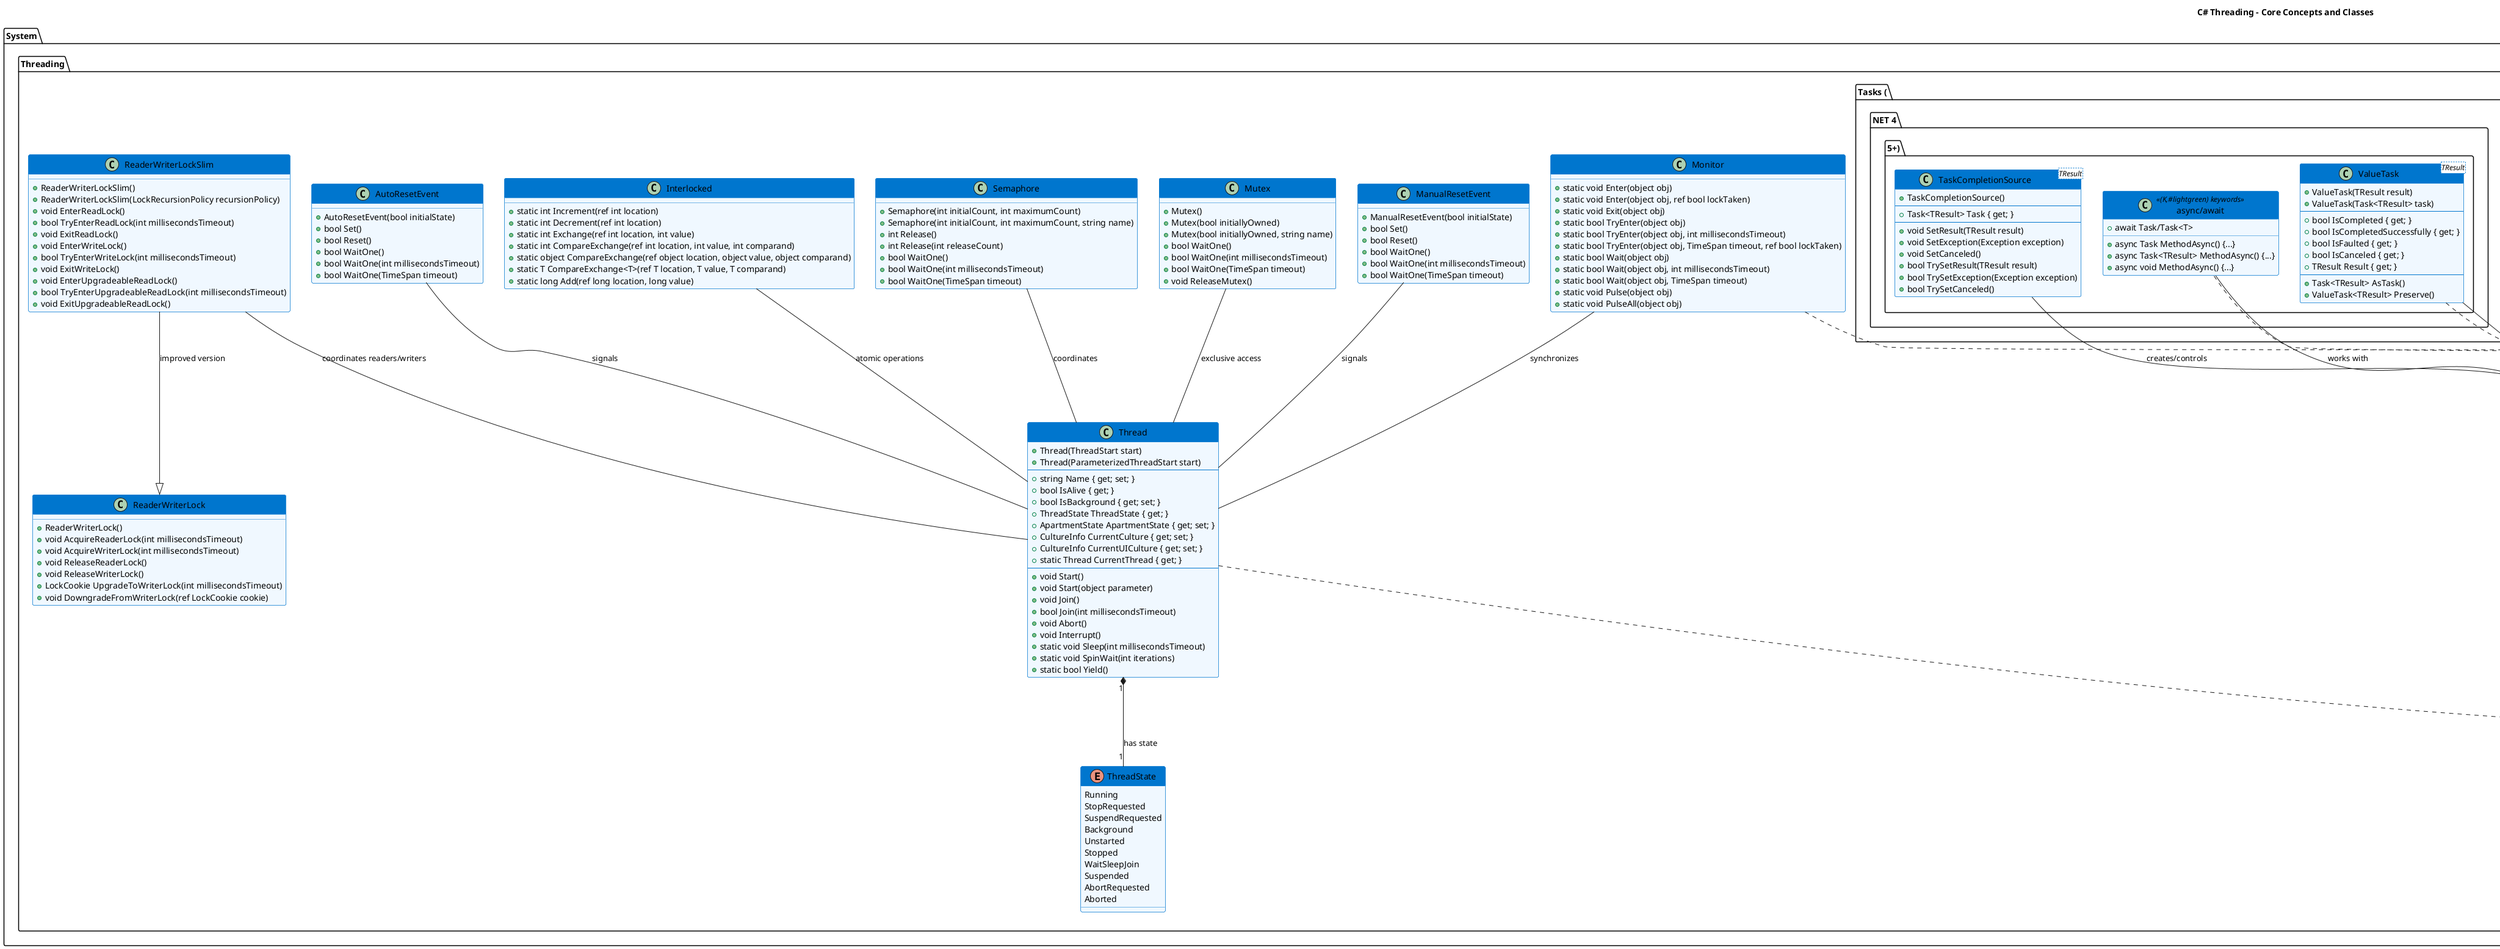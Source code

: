 @startuml csharp_threading

title C# Threading - Core Concepts and Classes

skinparam {
  BackgroundColor white
  ClassBackgroundColor #f0f8ff
  ClassBorderColor #0076ce
  ClassHeaderBackgroundColor #0076ce
  ClassHeaderFontColor white
  NoteBackgroundColor #ffffcc
  NoteBorderColor #999999
}

package "System.Threading" {
  class Thread {
    + Thread(ThreadStart start)
    + Thread(ParameterizedThreadStart start)
    --
    + string Name { get; set; }
    + bool IsAlive { get; }
    + bool IsBackground { get; set; }
    + ThreadState ThreadState { get; }
    + ApartmentState ApartmentState { get; set; }
    + CultureInfo CurrentCulture { get; set; }
    + CultureInfo CurrentUICulture { get; set; }
    + static Thread CurrentThread { get; }
    --
    + void Start()
    + void Start(object parameter)
    + void Join()
    + bool Join(int millisecondsTimeout)
    + void Abort()
    + void Interrupt()
    + static void Sleep(int millisecondsTimeout)
    + static void SpinWait(int iterations)
    + static bool Yield()
  }
  
  enum ThreadState {
    Running
    StopRequested
    SuspendRequested
    Background
    Unstarted
    Stopped
    WaitSleepJoin
    Suspended
    AbortRequested
    Aborted
  }
  
  class ThreadPool {
    + static bool QueueUserWorkItem(WaitCallback callBack)
    + static bool QueueUserWorkItem(WaitCallback callBack, object state)
    + static void GetAvailableThreads(out int workerThreads, out int completionPortThreads)
    + static void GetMaxThreads(out int workerThreads, out int completionPortThreads)
    + static void SetMaxThreads(int workerThreads, int completionPortThreads)
    + static bool UnsafeQueueUserWorkItem(WaitCallback callBack, object state)
  }
  
  class Monitor {
    + static void Enter(object obj)
    + static void Enter(object obj, ref bool lockTaken)
    + static void Exit(object obj)
    + static bool TryEnter(object obj)
    + static bool TryEnter(object obj, int millisecondsTimeout)
    + static bool TryEnter(object obj, TimeSpan timeout, ref bool lockTaken)
    + static bool Wait(object obj)
    + static bool Wait(object obj, int millisecondsTimeout)
    + static bool Wait(object obj, TimeSpan timeout)
    + static void Pulse(object obj)
    + static void PulseAll(object obj)
  }
  
  class Interlocked {
    + static int Increment(ref int location)
    + static int Decrement(ref int location)
    + static int Exchange(ref int location, int value)
    + static int CompareExchange(ref int location, int value, int comparand)
    + static object CompareExchange(ref object location, object value, object comparand)
    + static T CompareExchange<T>(ref T location, T value, T comparand)
    + static long Add(ref long location, long value)
  }
  
  class AutoResetEvent {
    + AutoResetEvent(bool initialState)
    + bool Set()
    + bool Reset()
    + bool WaitOne()
    + bool WaitOne(int millisecondsTimeout)
    + bool WaitOne(TimeSpan timeout)
  }
  
  class ManualResetEvent {
    + ManualResetEvent(bool initialState)
    + bool Set()
    + bool Reset()
    + bool WaitOne()
    + bool WaitOne(int millisecondsTimeout)
    + bool WaitOne(TimeSpan timeout)
  }
  
  class Mutex {
    + Mutex()
    + Mutex(bool initiallyOwned)
    + Mutex(bool initiallyOwned, string name)
    + bool WaitOne()
    + bool WaitOne(int millisecondsTimeout)
    + bool WaitOne(TimeSpan timeout)
    + void ReleaseMutex()
  }
  
  class Semaphore {
    + Semaphore(int initialCount, int maximumCount)
    + Semaphore(int initialCount, int maximumCount, string name)
    + int Release()
    + int Release(int releaseCount)
    + bool WaitOne()
    + bool WaitOne(int millisecondsTimeout)
    + bool WaitOne(TimeSpan timeout)
  }
  
  class ReaderWriterLock {
    + ReaderWriterLock()
    + void AcquireReaderLock(int millisecondsTimeout)
    + void AcquireWriterLock(int millisecondsTimeout)
    + void ReleaseReaderLock()
    + void ReleaseWriterLock()
    + LockCookie UpgradeToWriterLock(int millisecondsTimeout)
    + void DowngradeFromWriterLock(ref LockCookie cookie)
  }
  
  class ReaderWriterLockSlim {
    + ReaderWriterLockSlim()
    + ReaderWriterLockSlim(LockRecursionPolicy recursionPolicy)
    + void EnterReadLock()
    + bool TryEnterReadLock(int millisecondsTimeout)
    + void ExitReadLock()
    + void EnterWriteLock()
    + bool TryEnterWriteLock(int millisecondsTimeout)
    + void ExitWriteLock()
    + void EnterUpgradeableReadLock()
    + bool TryEnterUpgradeableReadLock(int millisecondsTimeout)
    + void ExitUpgradeableReadLock()
  }
}

package "System.Threading.Tasks" {
  class Task {
    + Task(Action action)
    + Task(Action<object> action, object state)
    + Task(Action action, CancellationToken cancellationToken)
    --
    + TaskStatus Status { get; }
    + bool IsCompleted { get; }
    + bool IsCanceled { get; }
    + bool IsFaulted { get; }
    + AggregateException Exception { get; }
    + static TaskFactory Factory { get; }
    --
    + void Start()
    + void Wait()
    + bool Wait(int millisecondsTimeout)
    + Task ContinueWith(Action<Task> continuationAction)
    + Task<TResult> ContinueWith<TResult>(Func<Task, TResult> continuationFunction)
    + Task<TResult> ContinueWith<TResult>(Func<Task, TResult> continuationFunction, CancellationToken cancellationToken)
    + static Task Delay(int millisecondsDelay)
    + static Task<TResult> FromResult<TResult>(TResult result)
    + static Task FromException(Exception exception)
    + static Task WhenAll(IEnumerable<Task> tasks)
    + static Task<TResult[]> WhenAll<TResult>(IEnumerable<Task<TResult>> tasks)
    + static Task WhenAny(Task[] tasks)
    + static Task<Task<TResult>> WhenAny<TResult>(Task<TResult>[] tasks)
    + static Task Run(Action action)
    + static Task Run(Func<Task> function)
    + static Task<TResult> Run<TResult>(Func<TResult> function)
    + static Task<TResult> Run<TResult>(Func<Task<TResult>> function)
  }
  
  class "Task<TResult>" as TaskGeneric {
    + Task(Func<TResult> function)
    + Task(Func<object, TResult> function, object state)
    --
    + TResult Result { get; }
    --
    + Task<TContinuationResult> ContinueWith<TContinuationResult>(Func<Task<TResult>, TContinuationResult> continuationFunction)
  }
  
  class TaskFactory {
    + TaskFactory()
    + TaskFactory(CancellationToken cancellationToken)
    + TaskFactory(TaskScheduler scheduler)
    --
    + Task StartNew(Action action)
    + Task<TResult> StartNew<TResult>(Func<TResult> function)
    + Task ContinueWhenAll(Task[] tasks, Action<Task[]> continuationAction)
    + Task<TResult> ContinueWhenAll<TResult>(Task[] tasks, Func<Task[], TResult> continuationFunction)
    + Task ContinueWhenAny(Task[] tasks, Action<Task> continuationAction)
    + Task<TResult> ContinueWhenAny<TResult>(Task[] tasks, Func<Task, TResult> continuationFunction)
  }
  
  class TaskScheduler {
    + static TaskScheduler Default { get; }
    + static TaskScheduler Current { get; }
    --
    # abstract void QueueTask(Task task)
    # abstract bool TryExecuteTaskInline(Task task, bool taskWasPreviouslyQueued)
    + static TaskScheduler FromCurrentSynchronizationContext()
  }
  
  class Parallel {
    + static ParallelLoopResult For(int fromInclusive, int toExclusive, Action<int> body)
    + static ParallelLoopResult For(int fromInclusive, int toExclusive, ParallelOptions parallelOptions, Action<int> body)
    + static ParallelLoopResult ForEach<TSource>(IEnumerable<TSource> source, Action<TSource> body)
    + static ParallelLoopResult ForEach<TSource>(IEnumerable<TSource> source, ParallelOptions parallelOptions, Action<TSource> body)
    + static void Invoke(params Action[] actions)
    + static void Invoke(ParallelOptions parallelOptions, params Action[] actions)
  }
}

package "System.Threading.Tasks (.NET 4.5+)" {
  class "async/await" as AsyncAwait << (K,#lightgreen) keywords >> {
    + async Task MethodAsync() {...}
    + async Task<TResult> MethodAsync() {...}
    + async void MethodAsync() {...}
    + await Task/Task<T>
  }
  
  class TaskCompletionSource<TResult> {
    + TaskCompletionSource()
    --
    + Task<TResult> Task { get; }
    --
    + void SetResult(TResult result)
    + void SetException(Exception exception)
    + void SetCanceled()
    + bool TrySetResult(TResult result)
    + bool TrySetException(Exception exception)
    + bool TrySetCanceled()
  }
  
  class ValueTask<TResult> {
    + ValueTask(TResult result)
    + ValueTask(Task<TResult> task)
    --
    + bool IsCompleted { get; }
    + bool IsCompletedSuccessfully { get; }
    + bool IsFaulted { get; }
    + bool IsCanceled { get; }
    + TResult Result { get; }
    --
    + Task<TResult> AsTask()
    + ValueTask<TResult> Preserve()
  }
}

' Relationships
Thread "1" *-- "1" ThreadState : has state

TaskGeneric --|> Task : extends

Monitor -- Thread : synchronizes
Interlocked -- Thread : atomic operations

AutoResetEvent -- Thread : signals
ManualResetEvent -- Thread : signals
Semaphore -- Thread : coordinates
Mutex -- Thread : exclusive access

ReaderWriterLockSlim -- Thread : coordinates readers/writers
ReaderWriterLockSlim --|> ReaderWriterLock : improved version

Task -- TaskFactory : created by
Task -- TaskScheduler : scheduled on
Parallel -- Task : uses underneath
AsyncAwait -- Task : works with
TaskCompletionSource -- Task : creates/controls
ValueTask -- Task : lightweight alternative

note "Classic Threading\nSince .NET 1.0" as N1
Thread .. N1

note "Thread Synchronization\nSince .NET 1.0" as N2
Monitor .. N2

note "Task Parallel Library (TPL)\nSince .NET 4.0" as N3
Task .. N3

note "Asynchronous Programming Model\nSince .NET 4.5" as N4
AsyncAwait .. N4

note "Thread pool is automatically\nused by TPL" as N5
ThreadPool .. N5

note "Performance-oriented\ntask type (C# 7.0+)" as N6
ValueTask .. N6

@enduml 